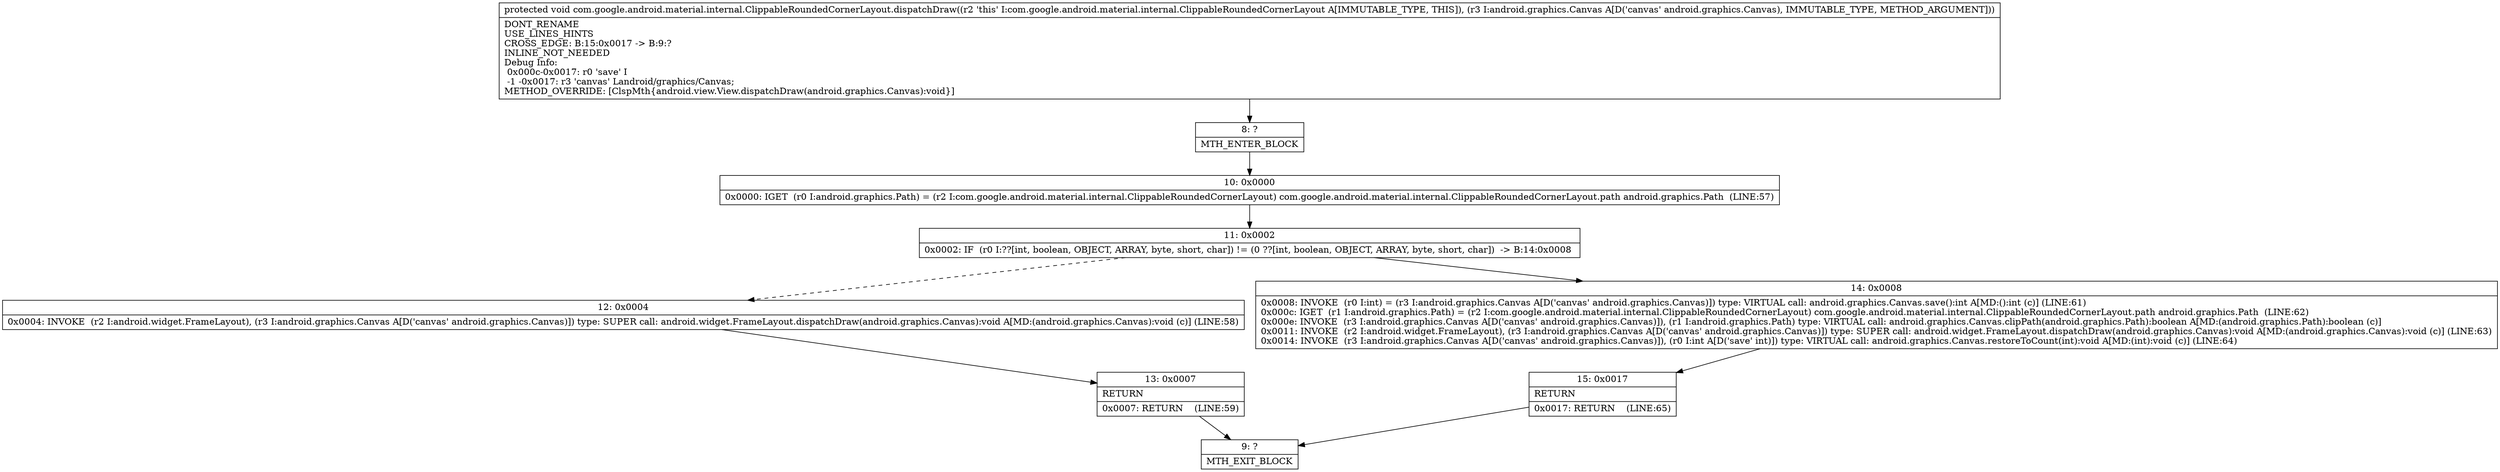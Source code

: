 digraph "CFG forcom.google.android.material.internal.ClippableRoundedCornerLayout.dispatchDraw(Landroid\/graphics\/Canvas;)V" {
Node_8 [shape=record,label="{8\:\ ?|MTH_ENTER_BLOCK\l}"];
Node_10 [shape=record,label="{10\:\ 0x0000|0x0000: IGET  (r0 I:android.graphics.Path) = (r2 I:com.google.android.material.internal.ClippableRoundedCornerLayout) com.google.android.material.internal.ClippableRoundedCornerLayout.path android.graphics.Path  (LINE:57)\l}"];
Node_11 [shape=record,label="{11\:\ 0x0002|0x0002: IF  (r0 I:??[int, boolean, OBJECT, ARRAY, byte, short, char]) != (0 ??[int, boolean, OBJECT, ARRAY, byte, short, char])  \-\> B:14:0x0008 \l}"];
Node_12 [shape=record,label="{12\:\ 0x0004|0x0004: INVOKE  (r2 I:android.widget.FrameLayout), (r3 I:android.graphics.Canvas A[D('canvas' android.graphics.Canvas)]) type: SUPER call: android.widget.FrameLayout.dispatchDraw(android.graphics.Canvas):void A[MD:(android.graphics.Canvas):void (c)] (LINE:58)\l}"];
Node_13 [shape=record,label="{13\:\ 0x0007|RETURN\l|0x0007: RETURN    (LINE:59)\l}"];
Node_9 [shape=record,label="{9\:\ ?|MTH_EXIT_BLOCK\l}"];
Node_14 [shape=record,label="{14\:\ 0x0008|0x0008: INVOKE  (r0 I:int) = (r3 I:android.graphics.Canvas A[D('canvas' android.graphics.Canvas)]) type: VIRTUAL call: android.graphics.Canvas.save():int A[MD:():int (c)] (LINE:61)\l0x000c: IGET  (r1 I:android.graphics.Path) = (r2 I:com.google.android.material.internal.ClippableRoundedCornerLayout) com.google.android.material.internal.ClippableRoundedCornerLayout.path android.graphics.Path  (LINE:62)\l0x000e: INVOKE  (r3 I:android.graphics.Canvas A[D('canvas' android.graphics.Canvas)]), (r1 I:android.graphics.Path) type: VIRTUAL call: android.graphics.Canvas.clipPath(android.graphics.Path):boolean A[MD:(android.graphics.Path):boolean (c)]\l0x0011: INVOKE  (r2 I:android.widget.FrameLayout), (r3 I:android.graphics.Canvas A[D('canvas' android.graphics.Canvas)]) type: SUPER call: android.widget.FrameLayout.dispatchDraw(android.graphics.Canvas):void A[MD:(android.graphics.Canvas):void (c)] (LINE:63)\l0x0014: INVOKE  (r3 I:android.graphics.Canvas A[D('canvas' android.graphics.Canvas)]), (r0 I:int A[D('save' int)]) type: VIRTUAL call: android.graphics.Canvas.restoreToCount(int):void A[MD:(int):void (c)] (LINE:64)\l}"];
Node_15 [shape=record,label="{15\:\ 0x0017|RETURN\l|0x0017: RETURN    (LINE:65)\l}"];
MethodNode[shape=record,label="{protected void com.google.android.material.internal.ClippableRoundedCornerLayout.dispatchDraw((r2 'this' I:com.google.android.material.internal.ClippableRoundedCornerLayout A[IMMUTABLE_TYPE, THIS]), (r3 I:android.graphics.Canvas A[D('canvas' android.graphics.Canvas), IMMUTABLE_TYPE, METHOD_ARGUMENT]))  | DONT_RENAME\lUSE_LINES_HINTS\lCROSS_EDGE: B:15:0x0017 \-\> B:9:?\lINLINE_NOT_NEEDED\lDebug Info:\l  0x000c\-0x0017: r0 'save' I\l  \-1 \-0x0017: r3 'canvas' Landroid\/graphics\/Canvas;\lMETHOD_OVERRIDE: [ClspMth\{android.view.View.dispatchDraw(android.graphics.Canvas):void\}]\l}"];
MethodNode -> Node_8;Node_8 -> Node_10;
Node_10 -> Node_11;
Node_11 -> Node_12[style=dashed];
Node_11 -> Node_14;
Node_12 -> Node_13;
Node_13 -> Node_9;
Node_14 -> Node_15;
Node_15 -> Node_9;
}

